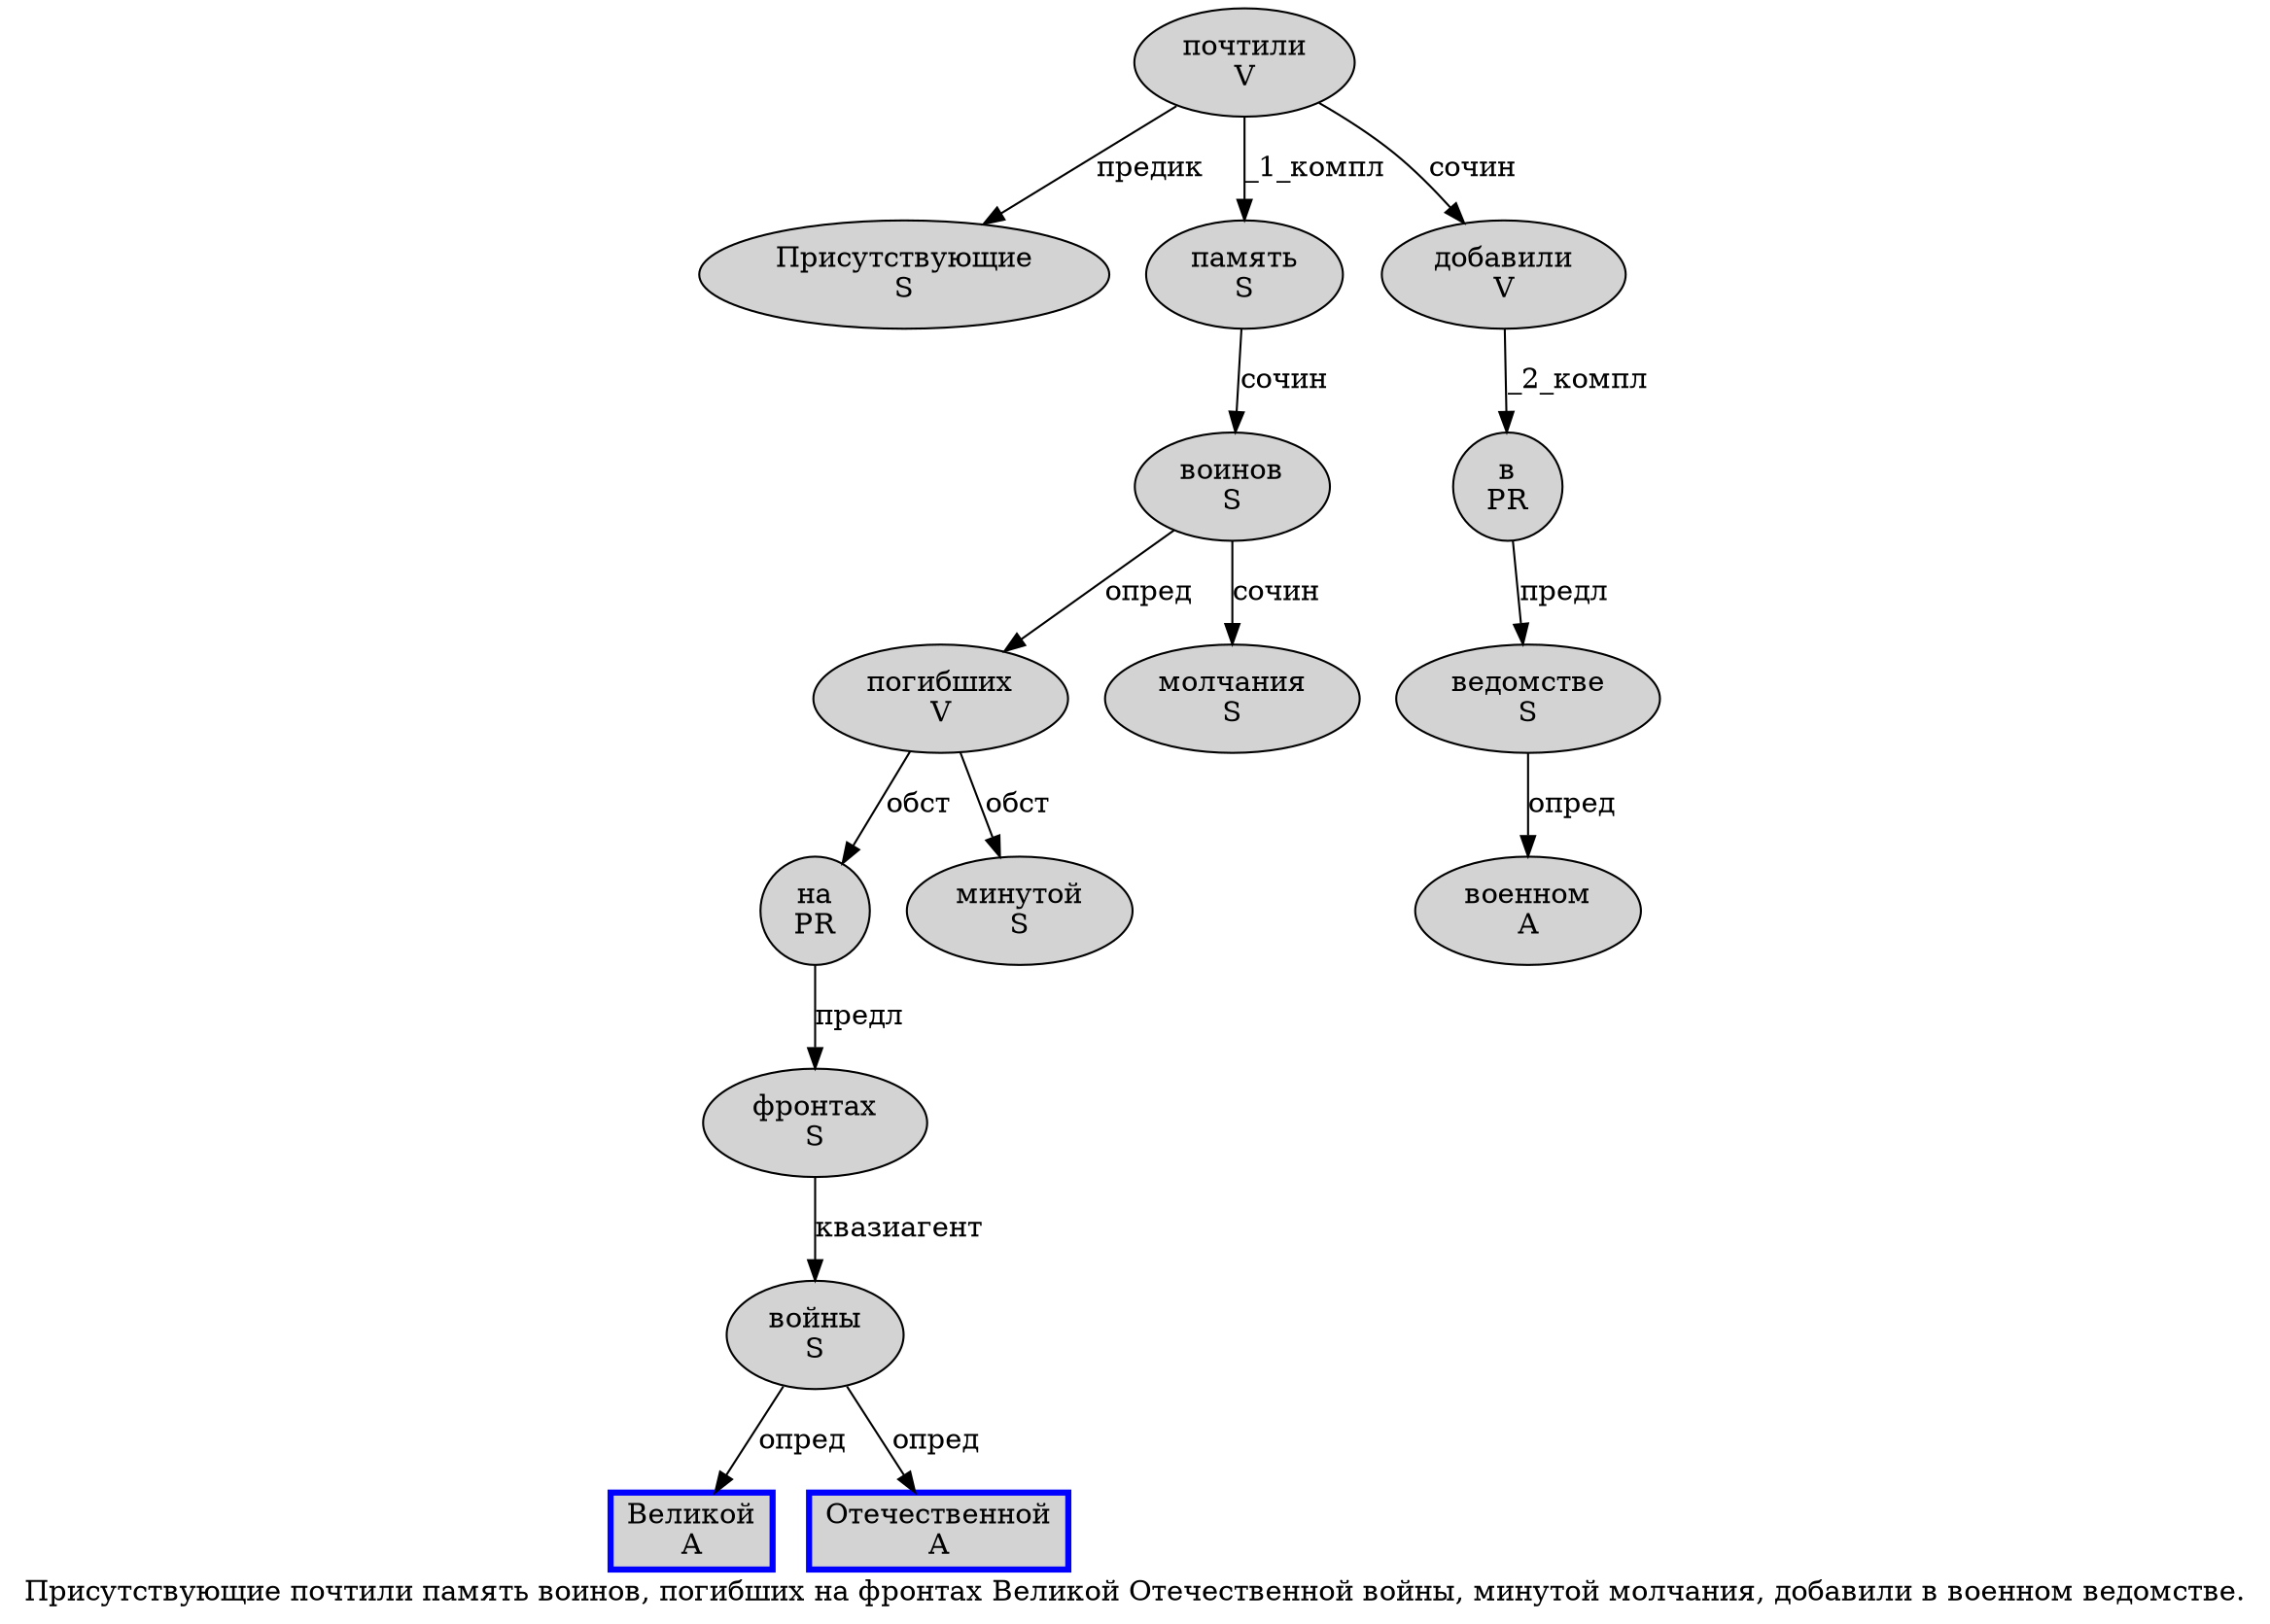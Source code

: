 digraph SENTENCE_396 {
	graph [label="Присутствующие почтили память воинов, погибших на фронтах Великой Отечественной войны, минутой молчания, добавили в военном ведомстве."]
	node [style=filled]
		0 [label="Присутствующие
S" color="" fillcolor=lightgray penwidth=1 shape=ellipse]
		1 [label="почтили
V" color="" fillcolor=lightgray penwidth=1 shape=ellipse]
		2 [label="память
S" color="" fillcolor=lightgray penwidth=1 shape=ellipse]
		3 [label="воинов
S" color="" fillcolor=lightgray penwidth=1 shape=ellipse]
		5 [label="погибших
V" color="" fillcolor=lightgray penwidth=1 shape=ellipse]
		6 [label="на
PR" color="" fillcolor=lightgray penwidth=1 shape=ellipse]
		7 [label="фронтах
S" color="" fillcolor=lightgray penwidth=1 shape=ellipse]
		8 [label="Великой
A" color=blue fillcolor=lightgray penwidth=3 shape=box]
		9 [label="Отечественной
A" color=blue fillcolor=lightgray penwidth=3 shape=box]
		10 [label="войны
S" color="" fillcolor=lightgray penwidth=1 shape=ellipse]
		12 [label="минутой
S" color="" fillcolor=lightgray penwidth=1 shape=ellipse]
		13 [label="молчания
S" color="" fillcolor=lightgray penwidth=1 shape=ellipse]
		15 [label="добавили
V" color="" fillcolor=lightgray penwidth=1 shape=ellipse]
		16 [label="в
PR" color="" fillcolor=lightgray penwidth=1 shape=ellipse]
		17 [label="военном
A" color="" fillcolor=lightgray penwidth=1 shape=ellipse]
		18 [label="ведомстве
S" color="" fillcolor=lightgray penwidth=1 shape=ellipse]
			7 -> 10 [label="квазиагент"]
			15 -> 16 [label="_2_компл"]
			10 -> 8 [label="опред"]
			10 -> 9 [label="опред"]
			6 -> 7 [label="предл"]
			5 -> 6 [label="обст"]
			5 -> 12 [label="обст"]
			3 -> 5 [label="опред"]
			3 -> 13 [label="сочин"]
			1 -> 0 [label="предик"]
			1 -> 2 [label="_1_компл"]
			1 -> 15 [label="сочин"]
			2 -> 3 [label="сочин"]
			16 -> 18 [label="предл"]
			18 -> 17 [label="опред"]
}